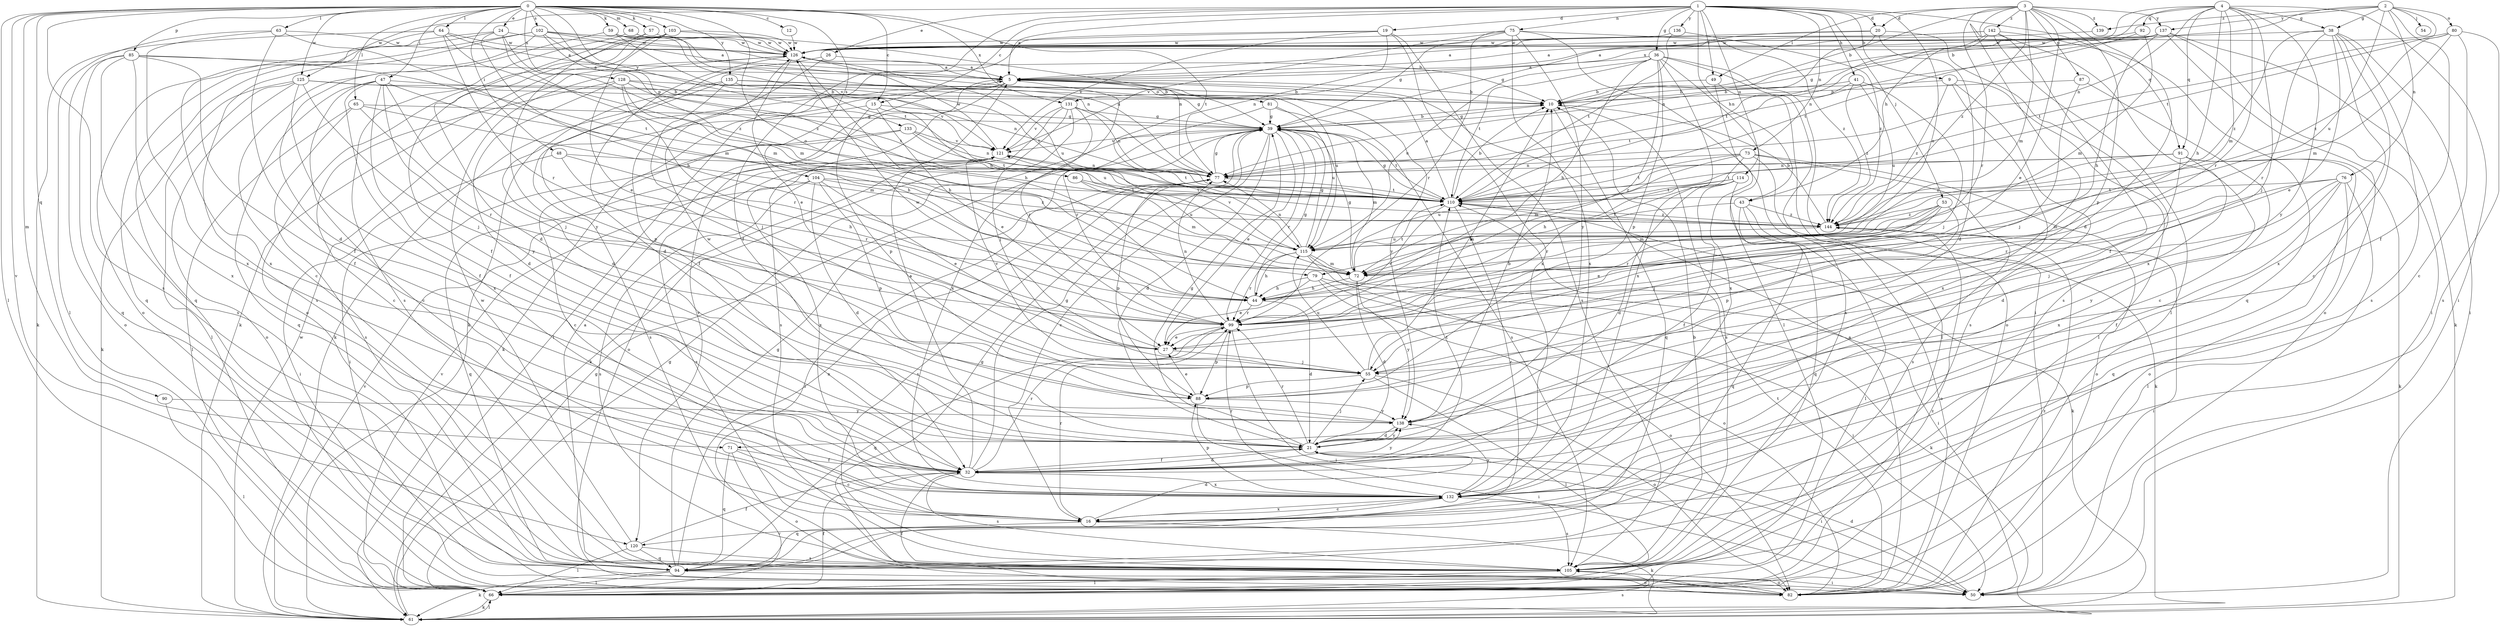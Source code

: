 strict digraph  {
0;
1;
2;
3;
4;
5;
9;
10;
12;
15;
16;
19;
20;
21;
24;
26;
27;
32;
36;
38;
39;
41;
43;
44;
47;
48;
49;
50;
53;
54;
55;
57;
59;
61;
63;
64;
65;
66;
68;
71;
72;
73;
75;
76;
77;
79;
80;
81;
82;
85;
86;
87;
88;
90;
91;
92;
94;
99;
102;
103;
104;
105;
110;
114;
115;
120;
121;
125;
126;
128;
131;
132;
133;
135;
136;
137;
138;
139;
142;
144;
0 -> 12  [label=c];
0 -> 15  [label=c];
0 -> 24  [label=e];
0 -> 47  [label=i];
0 -> 48  [label=i];
0 -> 57  [label=k];
0 -> 59  [label=k];
0 -> 63  [label=l];
0 -> 64  [label=l];
0 -> 65  [label=l];
0 -> 66  [label=l];
0 -> 68  [label=m];
0 -> 71  [label=m];
0 -> 79  [label=o];
0 -> 85  [label=p];
0 -> 86  [label=p];
0 -> 90  [label=q];
0 -> 102  [label=s];
0 -> 103  [label=s];
0 -> 104  [label=s];
0 -> 105  [label=s];
0 -> 110  [label=t];
0 -> 120  [label=v];
0 -> 125  [label=w];
0 -> 128  [label=x];
0 -> 131  [label=x];
0 -> 133  [label=y];
0 -> 135  [label=y];
1 -> 5  [label=a];
1 -> 9  [label=b];
1 -> 15  [label=c];
1 -> 19  [label=d];
1 -> 20  [label=d];
1 -> 26  [label=e];
1 -> 32  [label=f];
1 -> 36  [label=g];
1 -> 41  [label=h];
1 -> 43  [label=h];
1 -> 49  [label=i];
1 -> 53  [label=j];
1 -> 73  [label=n];
1 -> 75  [label=n];
1 -> 79  [label=o];
1 -> 91  [label=q];
1 -> 114  [label=u];
1 -> 125  [label=w];
1 -> 136  [label=y];
2 -> 10  [label=b];
2 -> 32  [label=f];
2 -> 38  [label=g];
2 -> 54  [label=j];
2 -> 76  [label=n];
2 -> 80  [label=o];
2 -> 110  [label=t];
2 -> 115  [label=u];
2 -> 137  [label=y];
2 -> 139  [label=z];
3 -> 10  [label=b];
3 -> 20  [label=d];
3 -> 21  [label=d];
3 -> 27  [label=e];
3 -> 49  [label=i];
3 -> 71  [label=m];
3 -> 72  [label=m];
3 -> 87  [label=p];
3 -> 88  [label=p];
3 -> 99  [label=r];
3 -> 137  [label=y];
3 -> 139  [label=z];
3 -> 142  [label=z];
3 -> 144  [label=z];
4 -> 38  [label=g];
4 -> 43  [label=h];
4 -> 44  [label=h];
4 -> 50  [label=i];
4 -> 55  [label=j];
4 -> 72  [label=m];
4 -> 77  [label=n];
4 -> 91  [label=q];
4 -> 92  [label=q];
4 -> 99  [label=r];
4 -> 131  [label=x];
4 -> 138  [label=y];
5 -> 10  [label=b];
5 -> 61  [label=k];
5 -> 66  [label=l];
5 -> 81  [label=o];
5 -> 105  [label=s];
5 -> 115  [label=u];
5 -> 120  [label=v];
5 -> 132  [label=x];
5 -> 138  [label=y];
9 -> 10  [label=b];
9 -> 66  [label=l];
9 -> 105  [label=s];
9 -> 132  [label=x];
9 -> 144  [label=z];
10 -> 39  [label=g];
10 -> 94  [label=q];
10 -> 105  [label=s];
12 -> 126  [label=w];
15 -> 27  [label=e];
15 -> 39  [label=g];
15 -> 88  [label=p];
15 -> 105  [label=s];
15 -> 115  [label=u];
16 -> 21  [label=d];
16 -> 61  [label=k];
16 -> 99  [label=r];
16 -> 120  [label=v];
16 -> 132  [label=x];
19 -> 61  [label=k];
19 -> 77  [label=n];
19 -> 105  [label=s];
19 -> 121  [label=v];
19 -> 126  [label=w];
19 -> 132  [label=x];
20 -> 21  [label=d];
20 -> 39  [label=g];
20 -> 77  [label=n];
20 -> 105  [label=s];
20 -> 126  [label=w];
21 -> 32  [label=f];
21 -> 39  [label=g];
21 -> 50  [label=i];
21 -> 55  [label=j];
21 -> 99  [label=r];
21 -> 138  [label=y];
24 -> 44  [label=h];
24 -> 72  [label=m];
24 -> 82  [label=o];
24 -> 94  [label=q];
24 -> 126  [label=w];
24 -> 144  [label=z];
26 -> 5  [label=a];
26 -> 32  [label=f];
26 -> 61  [label=k];
27 -> 55  [label=j];
27 -> 126  [label=w];
32 -> 5  [label=a];
32 -> 21  [label=d];
32 -> 39  [label=g];
32 -> 99  [label=r];
32 -> 105  [label=s];
32 -> 110  [label=t];
32 -> 132  [label=x];
32 -> 138  [label=y];
36 -> 5  [label=a];
36 -> 44  [label=h];
36 -> 66  [label=l];
36 -> 82  [label=o];
36 -> 88  [label=p];
36 -> 99  [label=r];
36 -> 105  [label=s];
36 -> 110  [label=t];
36 -> 115  [label=u];
36 -> 132  [label=x];
38 -> 16  [label=c];
38 -> 27  [label=e];
38 -> 50  [label=i];
38 -> 99  [label=r];
38 -> 105  [label=s];
38 -> 126  [label=w];
38 -> 132  [label=x];
38 -> 144  [label=z];
39 -> 10  [label=b];
39 -> 16  [label=c];
39 -> 21  [label=d];
39 -> 27  [label=e];
39 -> 72  [label=m];
39 -> 99  [label=r];
39 -> 110  [label=t];
39 -> 121  [label=v];
41 -> 10  [label=b];
41 -> 55  [label=j];
41 -> 110  [label=t];
41 -> 115  [label=u];
41 -> 144  [label=z];
43 -> 66  [label=l];
43 -> 72  [label=m];
43 -> 82  [label=o];
43 -> 94  [label=q];
43 -> 144  [label=z];
44 -> 21  [label=d];
44 -> 39  [label=g];
44 -> 99  [label=r];
47 -> 10  [label=b];
47 -> 16  [label=c];
47 -> 32  [label=f];
47 -> 44  [label=h];
47 -> 55  [label=j];
47 -> 94  [label=q];
47 -> 132  [label=x];
47 -> 138  [label=y];
48 -> 44  [label=h];
48 -> 50  [label=i];
48 -> 77  [label=n];
48 -> 99  [label=r];
49 -> 10  [label=b];
49 -> 66  [label=l];
49 -> 132  [label=x];
50 -> 21  [label=d];
53 -> 27  [label=e];
53 -> 55  [label=j];
53 -> 72  [label=m];
53 -> 88  [label=p];
53 -> 99  [label=r];
53 -> 144  [label=z];
55 -> 10  [label=b];
55 -> 66  [label=l];
55 -> 82  [label=o];
55 -> 88  [label=p];
55 -> 115  [label=u];
55 -> 121  [label=v];
57 -> 21  [label=d];
57 -> 126  [label=w];
57 -> 138  [label=y];
59 -> 16  [label=c];
59 -> 39  [label=g];
59 -> 77  [label=n];
59 -> 110  [label=t];
59 -> 126  [label=w];
61 -> 39  [label=g];
61 -> 66  [label=l];
61 -> 105  [label=s];
61 -> 121  [label=v];
61 -> 126  [label=w];
63 -> 32  [label=f];
63 -> 66  [label=l];
63 -> 72  [label=m];
63 -> 126  [label=w];
63 -> 132  [label=x];
64 -> 5  [label=a];
64 -> 61  [label=k];
64 -> 99  [label=r];
64 -> 126  [label=w];
64 -> 132  [label=x];
64 -> 144  [label=z];
65 -> 39  [label=g];
65 -> 66  [label=l];
65 -> 72  [label=m];
65 -> 99  [label=r];
65 -> 105  [label=s];
66 -> 32  [label=f];
66 -> 39  [label=g];
66 -> 61  [label=k];
66 -> 121  [label=v];
66 -> 144  [label=z];
68 -> 77  [label=n];
68 -> 105  [label=s];
68 -> 126  [label=w];
71 -> 16  [label=c];
71 -> 32  [label=f];
71 -> 82  [label=o];
71 -> 94  [label=q];
72 -> 21  [label=d];
72 -> 39  [label=g];
72 -> 44  [label=h];
72 -> 110  [label=t];
72 -> 138  [label=y];
73 -> 44  [label=h];
73 -> 61  [label=k];
73 -> 72  [label=m];
73 -> 77  [label=n];
73 -> 82  [label=o];
73 -> 105  [label=s];
73 -> 110  [label=t];
75 -> 39  [label=g];
75 -> 50  [label=i];
75 -> 99  [label=r];
75 -> 121  [label=v];
75 -> 126  [label=w];
75 -> 132  [label=x];
75 -> 138  [label=y];
75 -> 144  [label=z];
76 -> 32  [label=f];
76 -> 55  [label=j];
76 -> 66  [label=l];
76 -> 94  [label=q];
76 -> 99  [label=r];
76 -> 110  [label=t];
76 -> 138  [label=y];
77 -> 39  [label=g];
77 -> 66  [label=l];
77 -> 88  [label=p];
77 -> 105  [label=s];
77 -> 110  [label=t];
79 -> 27  [label=e];
79 -> 44  [label=h];
79 -> 50  [label=i];
79 -> 61  [label=k];
79 -> 82  [label=o];
80 -> 16  [label=c];
80 -> 72  [label=m];
80 -> 105  [label=s];
80 -> 110  [label=t];
80 -> 126  [label=w];
80 -> 144  [label=z];
81 -> 39  [label=g];
81 -> 99  [label=r];
81 -> 105  [label=s];
81 -> 115  [label=u];
82 -> 5  [label=a];
82 -> 32  [label=f];
82 -> 39  [label=g];
82 -> 110  [label=t];
82 -> 144  [label=z];
85 -> 5  [label=a];
85 -> 32  [label=f];
85 -> 82  [label=o];
85 -> 94  [label=q];
85 -> 105  [label=s];
85 -> 110  [label=t];
85 -> 132  [label=x];
86 -> 72  [label=m];
86 -> 110  [label=t];
86 -> 115  [label=u];
87 -> 10  [label=b];
87 -> 16  [label=c];
87 -> 55  [label=j];
88 -> 27  [label=e];
88 -> 50  [label=i];
88 -> 138  [label=y];
90 -> 66  [label=l];
90 -> 138  [label=y];
91 -> 21  [label=d];
91 -> 61  [label=k];
91 -> 77  [label=n];
91 -> 82  [label=o];
91 -> 110  [label=t];
91 -> 132  [label=x];
91 -> 144  [label=z];
92 -> 72  [label=m];
92 -> 77  [label=n];
92 -> 126  [label=w];
94 -> 5  [label=a];
94 -> 39  [label=g];
94 -> 61  [label=k];
94 -> 66  [label=l];
94 -> 77  [label=n];
94 -> 82  [label=o];
99 -> 27  [label=e];
99 -> 50  [label=i];
99 -> 77  [label=n];
99 -> 88  [label=p];
99 -> 94  [label=q];
102 -> 5  [label=a];
102 -> 10  [label=b];
102 -> 21  [label=d];
102 -> 72  [label=m];
102 -> 94  [label=q];
102 -> 105  [label=s];
102 -> 121  [label=v];
102 -> 126  [label=w];
103 -> 27  [label=e];
103 -> 32  [label=f];
103 -> 61  [label=k];
103 -> 77  [label=n];
103 -> 82  [label=o];
103 -> 126  [label=w];
104 -> 21  [label=d];
104 -> 27  [label=e];
104 -> 88  [label=p];
104 -> 94  [label=q];
104 -> 105  [label=s];
104 -> 110  [label=t];
104 -> 144  [label=z];
105 -> 10  [label=b];
105 -> 50  [label=i];
105 -> 66  [label=l];
105 -> 82  [label=o];
110 -> 5  [label=a];
110 -> 10  [label=b];
110 -> 16  [label=c];
110 -> 39  [label=g];
110 -> 61  [label=k];
110 -> 99  [label=r];
110 -> 144  [label=z];
114 -> 21  [label=d];
114 -> 32  [label=f];
114 -> 94  [label=q];
114 -> 99  [label=r];
114 -> 110  [label=t];
114 -> 115  [label=u];
115 -> 39  [label=g];
115 -> 44  [label=h];
115 -> 50  [label=i];
115 -> 72  [label=m];
115 -> 77  [label=n];
115 -> 82  [label=o];
115 -> 99  [label=r];
115 -> 121  [label=v];
120 -> 32  [label=f];
120 -> 66  [label=l];
120 -> 94  [label=q];
120 -> 105  [label=s];
120 -> 126  [label=w];
121 -> 77  [label=n];
121 -> 105  [label=s];
121 -> 110  [label=t];
121 -> 126  [label=w];
121 -> 132  [label=x];
125 -> 10  [label=b];
125 -> 32  [label=f];
125 -> 55  [label=j];
125 -> 61  [label=k];
125 -> 66  [label=l];
125 -> 82  [label=o];
125 -> 121  [label=v];
126 -> 5  [label=a];
126 -> 21  [label=d];
126 -> 27  [label=e];
126 -> 44  [label=h];
126 -> 115  [label=u];
128 -> 10  [label=b];
128 -> 16  [label=c];
128 -> 21  [label=d];
128 -> 44  [label=h];
128 -> 77  [label=n];
128 -> 99  [label=r];
128 -> 110  [label=t];
131 -> 39  [label=g];
131 -> 55  [label=j];
131 -> 61  [label=k];
131 -> 77  [label=n];
131 -> 82  [label=o];
131 -> 99  [label=r];
131 -> 121  [label=v];
132 -> 16  [label=c];
132 -> 88  [label=p];
132 -> 94  [label=q];
132 -> 99  [label=r];
132 -> 105  [label=s];
132 -> 138  [label=y];
133 -> 16  [label=c];
133 -> 50  [label=i];
133 -> 77  [label=n];
133 -> 110  [label=t];
133 -> 121  [label=v];
135 -> 10  [label=b];
135 -> 21  [label=d];
135 -> 39  [label=g];
135 -> 55  [label=j];
135 -> 88  [label=p];
135 -> 110  [label=t];
136 -> 110  [label=t];
136 -> 126  [label=w];
136 -> 144  [label=z];
137 -> 5  [label=a];
137 -> 39  [label=g];
137 -> 44  [label=h];
137 -> 50  [label=i];
137 -> 61  [label=k];
137 -> 82  [label=o];
137 -> 110  [label=t];
137 -> 126  [label=w];
138 -> 10  [label=b];
138 -> 21  [label=d];
138 -> 126  [label=w];
139 -> 5  [label=a];
142 -> 5  [label=a];
142 -> 32  [label=f];
142 -> 66  [label=l];
142 -> 77  [label=n];
142 -> 94  [label=q];
142 -> 110  [label=t];
142 -> 126  [label=w];
142 -> 132  [label=x];
144 -> 10  [label=b];
144 -> 50  [label=i];
144 -> 110  [label=t];
144 -> 115  [label=u];
}
